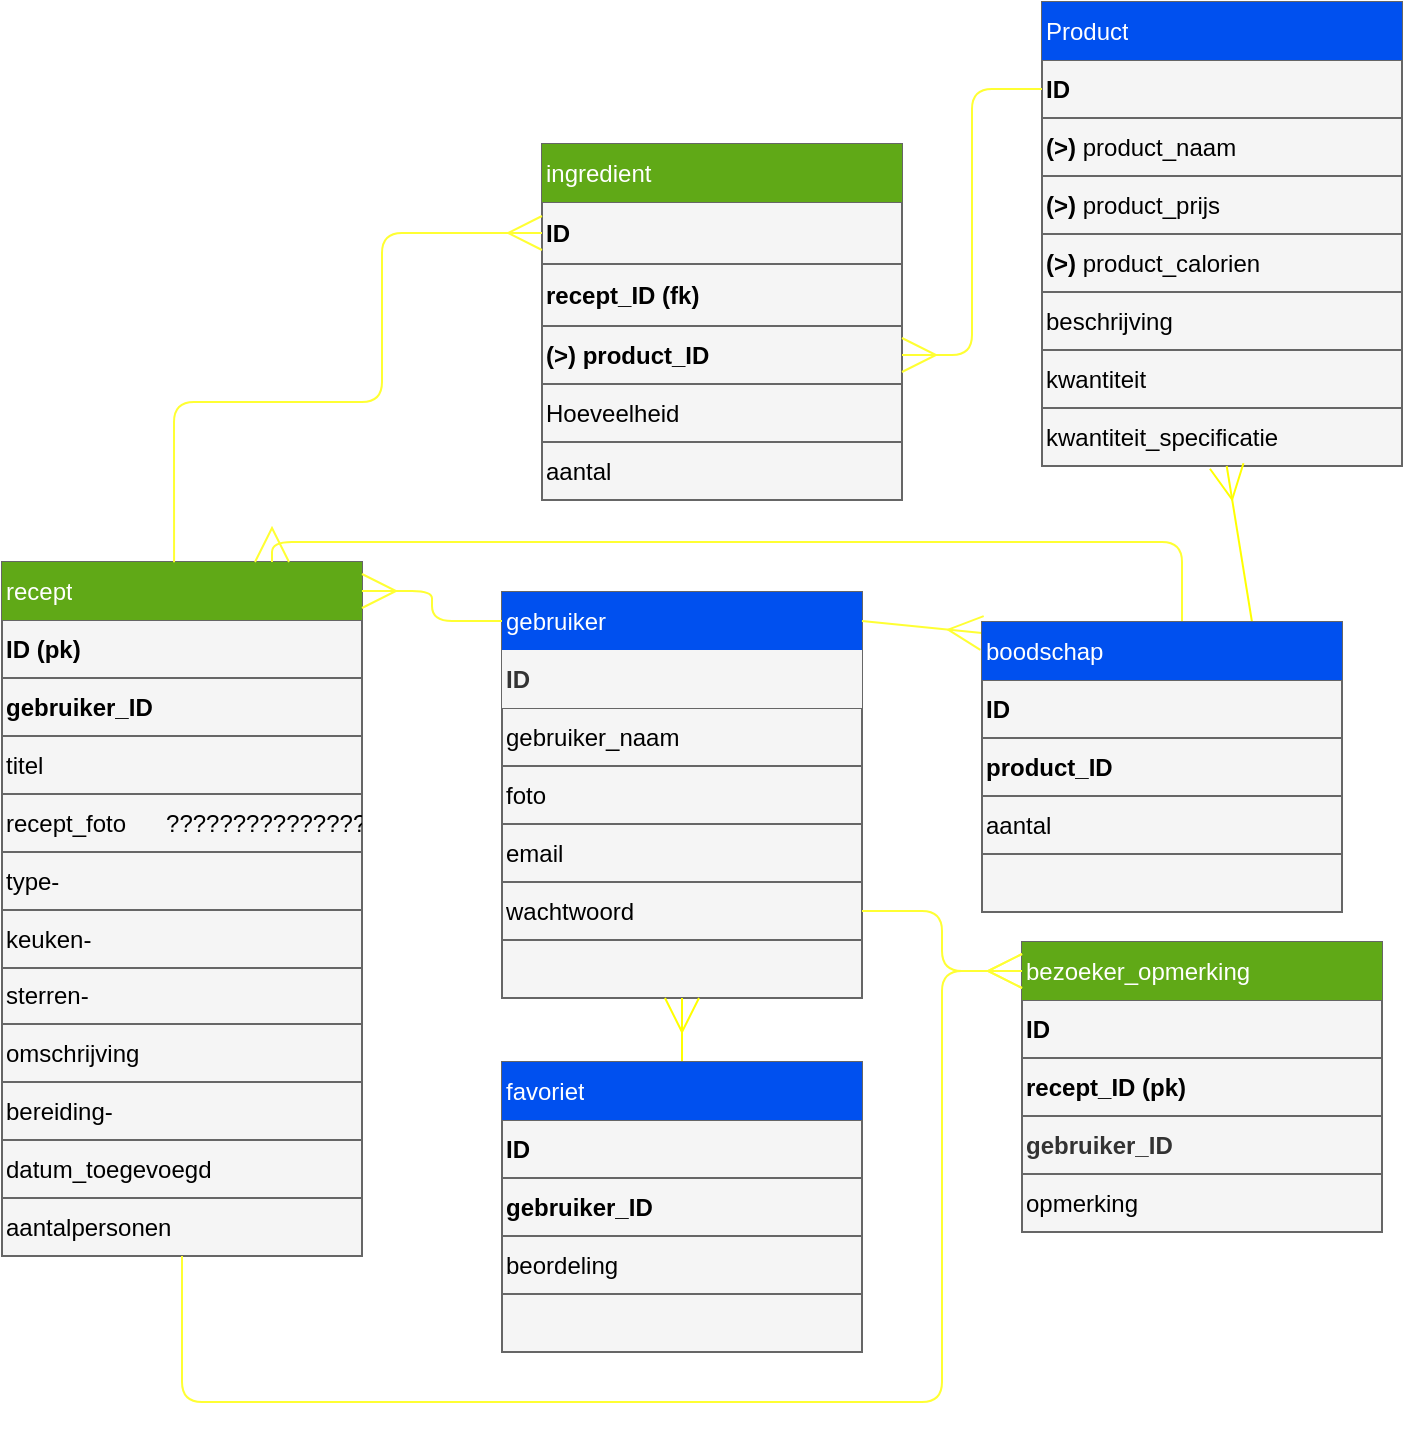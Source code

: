 <mxfile>
    <diagram id="OtLkDVYym_B7sT2r4jCO" name="Page-1">
        <mxGraphModel dx="1280" dy="896" grid="1" gridSize="10" guides="1" tooltips="1" connect="1" arrows="1" fold="1" page="1" pageScale="1" pageWidth="850" pageHeight="1100" math="0" shadow="0">
            <root>
                <mxCell id="0"/>
                <mxCell id="1" parent="0"/>
                <mxCell id="3" value="" style="shape=table;startSize=0;container=1;collapsible=0;childLayout=tableLayout;fillColor=#f5f5f5;fontColor=#000000;strokeColor=#666666;align=left;" parent="1" vertex="1">
                    <mxGeometry x="140" y="390" width="180" height="347" as="geometry"/>
                </mxCell>
                <mxCell id="44" style="shape=tableRow;horizontal=0;startSize=0;swimlaneHead=0;swimlaneBody=0;top=0;left=0;bottom=0;right=0;collapsible=0;dropTarget=0;fillColor=none;points=[[0,0.5],[1,0.5]];portConstraint=eastwest;fontColor=#000000;align=left;" parent="3" vertex="1">
                    <mxGeometry width="180" height="29" as="geometry"/>
                </mxCell>
                <mxCell id="45" value="recept" style="shape=partialRectangle;html=1;whiteSpace=wrap;connectable=0;overflow=hidden;fillColor=#60a917;top=0;left=0;bottom=0;right=0;pointerEvents=1;fontColor=#ffffff;align=left;strokeColor=#2D7600;" parent="44" vertex="1">
                    <mxGeometry width="180" height="29" as="geometry">
                        <mxRectangle width="180" height="29" as="alternateBounds"/>
                    </mxGeometry>
                </mxCell>
                <mxCell id="75" style="shape=tableRow;horizontal=0;startSize=0;swimlaneHead=0;swimlaneBody=0;top=0;left=0;bottom=0;right=0;collapsible=0;dropTarget=0;fillColor=none;points=[[0,0.5],[1,0.5]];portConstraint=eastwest;fontColor=#000000;align=left;" parent="3" vertex="1">
                    <mxGeometry y="29" width="180" height="29" as="geometry"/>
                </mxCell>
                <mxCell id="76" value="&lt;span style=&quot;font-weight: 700;&quot;&gt;ID (pk)&lt;/span&gt;&lt;span style=&quot;font-weight: 700;&quot;&gt;&#9;&lt;/span&gt;" style="shape=partialRectangle;html=1;whiteSpace=wrap;connectable=0;overflow=hidden;fillColor=none;top=0;left=0;bottom=0;right=0;pointerEvents=1;fontColor=#000000;align=left;" parent="75" vertex="1">
                    <mxGeometry width="180" height="29" as="geometry">
                        <mxRectangle width="180" height="29" as="alternateBounds"/>
                    </mxGeometry>
                </mxCell>
                <mxCell id="192" style="shape=tableRow;horizontal=0;startSize=0;swimlaneHead=0;swimlaneBody=0;top=0;left=0;bottom=0;right=0;collapsible=0;dropTarget=0;fillColor=none;points=[[0,0.5],[1,0.5]];portConstraint=eastwest;fontColor=#000000;align=left;" parent="3" vertex="1">
                    <mxGeometry y="58" width="180" height="29" as="geometry"/>
                </mxCell>
                <mxCell id="193" value="&lt;b&gt;gebruiker_ID&lt;/b&gt;" style="shape=partialRectangle;html=1;whiteSpace=wrap;connectable=0;overflow=hidden;fillColor=none;top=0;left=0;bottom=0;right=0;pointerEvents=1;fontColor=#000000;align=left;" parent="192" vertex="1">
                    <mxGeometry width="180" height="29" as="geometry">
                        <mxRectangle width="180" height="29" as="alternateBounds"/>
                    </mxGeometry>
                </mxCell>
                <mxCell id="12" style="shape=tableRow;horizontal=0;startSize=0;swimlaneHead=0;swimlaneBody=0;top=0;left=0;bottom=0;right=0;collapsible=0;dropTarget=0;fillColor=none;points=[[0,0.5],[1,0.5]];portConstraint=eastwest;fontColor=#000000;align=left;" parent="3" vertex="1">
                    <mxGeometry y="87" width="180" height="29" as="geometry"/>
                </mxCell>
                <mxCell id="13" value="titel" style="shape=partialRectangle;html=1;whiteSpace=wrap;connectable=0;overflow=hidden;fillColor=none;top=0;left=0;bottom=0;right=0;pointerEvents=1;fontColor=#000000;align=left;" parent="12" vertex="1">
                    <mxGeometry width="180" height="29" as="geometry">
                        <mxRectangle width="180" height="29" as="alternateBounds"/>
                    </mxGeometry>
                </mxCell>
                <mxCell id="6" value="" style="shape=tableRow;horizontal=0;startSize=0;swimlaneHead=0;swimlaneBody=0;top=0;left=0;bottom=0;right=0;collapsible=0;dropTarget=0;fillColor=none;points=[[0,0.5],[1,0.5]];portConstraint=eastwest;fontColor=#000000;align=left;" parent="3" vertex="1">
                    <mxGeometry y="116" width="180" height="29" as="geometry"/>
                </mxCell>
                <mxCell id="7" value="recept_foto&lt;span style=&quot;white-space: pre;&quot;&gt;&#9;&lt;/span&gt;?????????????????" style="shape=partialRectangle;html=1;whiteSpace=wrap;connectable=0;overflow=hidden;fillColor=none;top=0;left=0;bottom=0;right=0;pointerEvents=1;fontColor=#000000;align=left;" parent="6" vertex="1">
                    <mxGeometry width="180" height="29" as="geometry">
                        <mxRectangle width="180" height="29" as="alternateBounds"/>
                    </mxGeometry>
                </mxCell>
                <mxCell id="8" value="" style="shape=tableRow;horizontal=0;startSize=0;swimlaneHead=0;swimlaneBody=0;top=0;left=0;bottom=0;right=0;collapsible=0;dropTarget=0;fillColor=none;points=[[0,0.5],[1,0.5]];portConstraint=eastwest;fontColor=#000000;align=left;" parent="3" vertex="1">
                    <mxGeometry y="145" width="180" height="29" as="geometry"/>
                </mxCell>
                <mxCell id="9" value="type-" style="shape=partialRectangle;html=1;whiteSpace=wrap;connectable=0;overflow=hidden;fillColor=none;top=0;left=0;bottom=0;right=0;pointerEvents=1;fontColor=#000000;align=left;" parent="8" vertex="1">
                    <mxGeometry width="180" height="29" as="geometry">
                        <mxRectangle width="180" height="29" as="alternateBounds"/>
                    </mxGeometry>
                </mxCell>
                <mxCell id="10" style="shape=tableRow;horizontal=0;startSize=0;swimlaneHead=0;swimlaneBody=0;top=0;left=0;bottom=0;right=0;collapsible=0;dropTarget=0;fillColor=none;points=[[0,0.5],[1,0.5]];portConstraint=eastwest;fontColor=#000000;align=left;" parent="3" vertex="1">
                    <mxGeometry y="174" width="180" height="29" as="geometry"/>
                </mxCell>
                <mxCell id="11" value="keuken-" style="shape=partialRectangle;html=1;whiteSpace=wrap;connectable=0;overflow=hidden;fillColor=none;top=0;left=0;bottom=0;right=0;pointerEvents=1;fontColor=#000000;align=left;" parent="10" vertex="1">
                    <mxGeometry width="180" height="29" as="geometry">
                        <mxRectangle width="180" height="29" as="alternateBounds"/>
                    </mxGeometry>
                </mxCell>
                <mxCell id="14" style="shape=tableRow;horizontal=0;startSize=0;swimlaneHead=0;swimlaneBody=0;top=0;left=0;bottom=0;right=0;collapsible=0;dropTarget=0;fillColor=none;points=[[0,0.5],[1,0.5]];portConstraint=eastwest;fontColor=#000000;align=left;" parent="3" vertex="1">
                    <mxGeometry y="203" width="180" height="28" as="geometry"/>
                </mxCell>
                <mxCell id="15" value="sterren-" style="shape=partialRectangle;html=1;whiteSpace=wrap;connectable=0;overflow=hidden;fillColor=none;top=0;left=0;bottom=0;right=0;pointerEvents=1;fontColor=#000000;align=left;" parent="14" vertex="1">
                    <mxGeometry width="180" height="28" as="geometry">
                        <mxRectangle width="180" height="28" as="alternateBounds"/>
                    </mxGeometry>
                </mxCell>
                <mxCell id="16" style="shape=tableRow;horizontal=0;startSize=0;swimlaneHead=0;swimlaneBody=0;top=0;left=0;bottom=0;right=0;collapsible=0;dropTarget=0;fillColor=none;points=[[0,0.5],[1,0.5]];portConstraint=eastwest;fontColor=#000000;align=left;" parent="3" vertex="1">
                    <mxGeometry y="231" width="180" height="29" as="geometry"/>
                </mxCell>
                <mxCell id="17" value="omschrijving" style="shape=partialRectangle;html=1;whiteSpace=wrap;connectable=0;overflow=hidden;fillColor=none;top=0;left=0;bottom=0;right=0;pointerEvents=1;fontColor=#000000;align=left;" parent="16" vertex="1">
                    <mxGeometry width="180" height="29" as="geometry">
                        <mxRectangle width="180" height="29" as="alternateBounds"/>
                    </mxGeometry>
                </mxCell>
                <mxCell id="27" style="shape=tableRow;horizontal=0;startSize=0;swimlaneHead=0;swimlaneBody=0;top=0;left=0;bottom=0;right=0;collapsible=0;dropTarget=0;fillColor=none;points=[[0,0.5],[1,0.5]];portConstraint=eastwest;fontColor=#000000;align=left;" parent="3" vertex="1">
                    <mxGeometry y="260" width="180" height="29" as="geometry"/>
                </mxCell>
                <mxCell id="28" value="bereiding-" style="shape=partialRectangle;html=1;whiteSpace=wrap;connectable=0;overflow=hidden;fillColor=none;top=0;left=0;bottom=0;right=0;pointerEvents=1;fontColor=#000000;align=left;" parent="27" vertex="1">
                    <mxGeometry width="180" height="29" as="geometry">
                        <mxRectangle width="180" height="29" as="alternateBounds"/>
                    </mxGeometry>
                </mxCell>
                <mxCell id="20" style="shape=tableRow;horizontal=0;startSize=0;swimlaneHead=0;swimlaneBody=0;top=0;left=0;bottom=0;right=0;collapsible=0;dropTarget=0;fillColor=none;points=[[0,0.5],[1,0.5]];portConstraint=eastwest;fontColor=#000000;align=left;" parent="3" vertex="1">
                    <mxGeometry y="289" width="180" height="29" as="geometry"/>
                </mxCell>
                <mxCell id="21" value="datum_toegevoegd" style="shape=partialRectangle;html=1;whiteSpace=wrap;connectable=0;overflow=hidden;fillColor=none;top=0;left=0;bottom=0;right=0;pointerEvents=1;fontColor=#000000;align=left;" parent="20" vertex="1">
                    <mxGeometry width="180" height="29" as="geometry">
                        <mxRectangle width="180" height="29" as="alternateBounds"/>
                    </mxGeometry>
                </mxCell>
                <mxCell id="209" style="shape=tableRow;horizontal=0;startSize=0;swimlaneHead=0;swimlaneBody=0;top=0;left=0;bottom=0;right=0;collapsible=0;dropTarget=0;fillColor=none;points=[[0,0.5],[1,0.5]];portConstraint=eastwest;fontColor=#000000;align=left;" parent="3" vertex="1">
                    <mxGeometry y="318" width="180" height="29" as="geometry"/>
                </mxCell>
                <mxCell id="210" value="aantalpersonen" style="shape=partialRectangle;html=1;whiteSpace=wrap;connectable=0;overflow=hidden;fillColor=none;top=0;left=0;bottom=0;right=0;pointerEvents=1;fontColor=#000000;align=left;" parent="209" vertex="1">
                    <mxGeometry width="180" height="29" as="geometry">
                        <mxRectangle width="180" height="29" as="alternateBounds"/>
                    </mxGeometry>
                </mxCell>
                <mxCell id="48" value="" style="shape=table;startSize=0;container=1;collapsible=0;childLayout=tableLayout;fillColor=#f5f5f5;fontColor=#000000;strokeColor=#666666;align=left;" parent="1" vertex="1">
                    <mxGeometry x="650" y="580" width="180" height="145" as="geometry"/>
                </mxCell>
                <mxCell id="37" style="shape=tableRow;horizontal=0;startSize=0;swimlaneHead=0;swimlaneBody=0;top=0;left=0;bottom=0;right=0;collapsible=0;dropTarget=0;fillColor=none;points=[[0,0.5],[1,0.5]];portConstraint=eastwest;fontColor=#000000;align=left;" parent="48" vertex="1">
                    <mxGeometry width="180" height="29" as="geometry"/>
                </mxCell>
                <mxCell id="38" value="bezoeker_opmerking" style="shape=partialRectangle;html=1;whiteSpace=wrap;connectable=0;overflow=hidden;fillColor=#60a917;top=0;left=0;bottom=0;right=0;pointerEvents=1;fontColor=#ffffff;align=left;strokeColor=#2D7600;" parent="37" vertex="1">
                    <mxGeometry width="180" height="29" as="geometry">
                        <mxRectangle width="180" height="29" as="alternateBounds"/>
                    </mxGeometry>
                </mxCell>
                <mxCell id="51" value="" style="shape=tableRow;horizontal=0;startSize=0;swimlaneHead=0;swimlaneBody=0;top=0;left=0;bottom=0;right=0;collapsible=0;dropTarget=0;fillColor=none;points=[[0,0.5],[1,0.5]];portConstraint=eastwest;fontColor=#000000;align=left;" parent="48" vertex="1">
                    <mxGeometry y="29" width="180" height="29" as="geometry"/>
                </mxCell>
                <mxCell id="52" value="&lt;b&gt;ID&lt;/b&gt;" style="shape=partialRectangle;html=1;whiteSpace=wrap;connectable=0;overflow=hidden;fillColor=none;top=0;left=0;bottom=0;right=0;pointerEvents=1;fontColor=#000000;align=left;" parent="51" vertex="1">
                    <mxGeometry width="180" height="29" as="geometry">
                        <mxRectangle width="180" height="29" as="alternateBounds"/>
                    </mxGeometry>
                </mxCell>
                <mxCell id="101" style="shape=tableRow;horizontal=0;startSize=0;swimlaneHead=0;swimlaneBody=0;top=0;left=0;bottom=0;right=0;collapsible=0;dropTarget=0;fillColor=none;points=[[0,0.5],[1,0.5]];portConstraint=eastwest;fontColor=#000000;align=left;" parent="48" vertex="1">
                    <mxGeometry y="58" width="180" height="29" as="geometry"/>
                </mxCell>
                <mxCell id="102" value="&lt;span style=&quot;font-weight: 700;&quot;&gt;recept_ID (pk)&lt;/span&gt;" style="shape=partialRectangle;html=1;whiteSpace=wrap;connectable=0;overflow=hidden;fillColor=none;top=0;left=0;bottom=0;right=0;pointerEvents=1;fontColor=#000000;align=left;" parent="101" vertex="1">
                    <mxGeometry width="180" height="29" as="geometry">
                        <mxRectangle width="180" height="29" as="alternateBounds"/>
                    </mxGeometry>
                </mxCell>
                <mxCell id="49" style="shape=tableRow;horizontal=0;startSize=0;swimlaneHead=0;swimlaneBody=0;top=0;left=0;bottom=0;right=0;collapsible=0;dropTarget=0;fillColor=none;points=[[0,0.5],[1,0.5]];portConstraint=eastwest;fontColor=#000000;align=left;" parent="48" vertex="1">
                    <mxGeometry y="87" width="180" height="29" as="geometry"/>
                </mxCell>
                <mxCell id="50" value="&lt;b style=&quot;color: rgb(51, 51, 51);&quot;&gt;gebruiker_ID&lt;/b&gt;" style="shape=partialRectangle;html=1;whiteSpace=wrap;connectable=0;overflow=hidden;fillColor=none;top=0;left=0;bottom=0;right=0;pointerEvents=1;fontColor=#000000;align=left;" parent="49" vertex="1">
                    <mxGeometry width="180" height="29" as="geometry">
                        <mxRectangle width="180" height="29" as="alternateBounds"/>
                    </mxGeometry>
                </mxCell>
                <mxCell id="24" style="shape=tableRow;horizontal=0;startSize=0;swimlaneHead=0;swimlaneBody=0;top=0;left=0;bottom=0;right=0;collapsible=0;dropTarget=0;fillColor=none;points=[[0,0.5],[1,0.5]];portConstraint=eastwest;fontColor=#000000;align=left;" parent="48" vertex="1">
                    <mxGeometry y="116" width="180" height="29" as="geometry"/>
                </mxCell>
                <mxCell id="25" value="opmerking" style="shape=partialRectangle;html=1;whiteSpace=wrap;connectable=0;overflow=hidden;fillColor=none;top=0;left=0;bottom=0;right=0;pointerEvents=1;fontColor=#000000;align=left;" parent="24" vertex="1">
                    <mxGeometry width="180" height="29" as="geometry">
                        <mxRectangle width="180" height="29" as="alternateBounds"/>
                    </mxGeometry>
                </mxCell>
                <mxCell id="57" value="" style="shape=table;startSize=0;container=1;collapsible=0;childLayout=tableLayout;fillColor=#f5f5f5;fontColor=#000000;strokeColor=#666666;align=left;" parent="1" vertex="1">
                    <mxGeometry x="410" y="181" width="180" height="178" as="geometry"/>
                </mxCell>
                <mxCell id="58" style="shape=tableRow;horizontal=0;startSize=0;swimlaneHead=0;swimlaneBody=0;top=0;left=0;bottom=0;right=0;collapsible=0;dropTarget=0;fillColor=none;points=[[0,0.5],[1,0.5]];portConstraint=eastwest;fontColor=#000000;align=left;" parent="57" vertex="1">
                    <mxGeometry width="180" height="29" as="geometry"/>
                </mxCell>
                <mxCell id="59" value="ingredient" style="shape=partialRectangle;html=1;whiteSpace=wrap;connectable=0;overflow=hidden;fillColor=#60a917;top=0;left=0;bottom=0;right=0;pointerEvents=1;fontColor=#ffffff;align=left;strokeColor=#2D7600;" parent="58" vertex="1">
                    <mxGeometry width="180" height="29" as="geometry">
                        <mxRectangle width="180" height="29" as="alternateBounds"/>
                    </mxGeometry>
                </mxCell>
                <mxCell id="201" style="shape=tableRow;horizontal=0;startSize=0;swimlaneHead=0;swimlaneBody=0;top=0;left=0;bottom=0;right=0;collapsible=0;dropTarget=0;fillColor=none;points=[[0,0.5],[1,0.5]];portConstraint=eastwest;fontColor=#000000;align=left;" parent="57" vertex="1">
                    <mxGeometry y="29" width="180" height="31" as="geometry"/>
                </mxCell>
                <mxCell id="202" value="ID" style="shape=partialRectangle;html=1;whiteSpace=wrap;connectable=0;overflow=hidden;fillColor=none;top=0;left=0;bottom=0;right=0;pointerEvents=1;fontColor=#000000;align=left;fontStyle=1" parent="201" vertex="1">
                    <mxGeometry width="180" height="31" as="geometry">
                        <mxRectangle width="180" height="31" as="alternateBounds"/>
                    </mxGeometry>
                </mxCell>
                <mxCell id="4" value="" style="shape=tableRow;horizontal=0;startSize=0;swimlaneHead=0;swimlaneBody=0;top=0;left=0;bottom=0;right=0;collapsible=0;dropTarget=0;fillColor=none;points=[[0,0.5],[1,0.5]];portConstraint=eastwest;fontColor=#000000;align=left;" parent="57" vertex="1">
                    <mxGeometry y="60" width="180" height="31" as="geometry"/>
                </mxCell>
                <mxCell id="5" value="recept_ID (fk)&lt;span style=&quot;white-space: pre;&quot;&gt;&#9;&lt;/span&gt;" style="shape=partialRectangle;html=1;whiteSpace=wrap;connectable=0;overflow=hidden;fillColor=none;top=0;left=0;bottom=0;right=0;pointerEvents=1;fontColor=#000000;align=left;fontStyle=1" parent="4" vertex="1">
                    <mxGeometry width="180" height="31" as="geometry">
                        <mxRectangle width="180" height="31" as="alternateBounds"/>
                    </mxGeometry>
                </mxCell>
                <mxCell id="72" style="shape=tableRow;horizontal=0;startSize=0;swimlaneHead=0;swimlaneBody=0;top=0;left=0;bottom=0;right=0;collapsible=0;dropTarget=0;fillColor=none;points=[[0,0.5],[1,0.5]];portConstraint=eastwest;fontColor=#000000;align=left;" parent="57" vertex="1">
                    <mxGeometry y="91" width="180" height="29" as="geometry"/>
                </mxCell>
                <mxCell id="73" value="&lt;b&gt;(&amp;gt;) product_ID&lt;/b&gt;" style="shape=partialRectangle;html=1;whiteSpace=wrap;connectable=0;overflow=hidden;fillColor=none;top=0;left=0;bottom=0;right=0;pointerEvents=1;fontColor=#000000;align=left;" parent="72" vertex="1">
                    <mxGeometry width="180" height="29" as="geometry">
                        <mxRectangle width="180" height="29" as="alternateBounds"/>
                    </mxGeometry>
                </mxCell>
                <mxCell id="66" value="" style="shape=tableRow;horizontal=0;startSize=0;swimlaneHead=0;swimlaneBody=0;top=0;left=0;bottom=0;right=0;collapsible=0;dropTarget=0;fillColor=none;points=[[0,0.5],[1,0.5]];portConstraint=eastwest;fontColor=#000000;align=left;" parent="57" vertex="1">
                    <mxGeometry y="120" width="180" height="29" as="geometry"/>
                </mxCell>
                <mxCell id="67" value="Hoeveelheid" style="shape=partialRectangle;html=1;whiteSpace=wrap;connectable=0;overflow=hidden;fillColor=none;top=0;left=0;bottom=0;right=0;pointerEvents=1;fontColor=#000000;align=left;" parent="66" vertex="1">
                    <mxGeometry width="180" height="29" as="geometry">
                        <mxRectangle width="180" height="29" as="alternateBounds"/>
                    </mxGeometry>
                </mxCell>
                <mxCell id="225" style="shape=tableRow;horizontal=0;startSize=0;swimlaneHead=0;swimlaneBody=0;top=0;left=0;bottom=0;right=0;collapsible=0;dropTarget=0;fillColor=none;points=[[0,0.5],[1,0.5]];portConstraint=eastwest;fontColor=#000000;align=left;" parent="57" vertex="1">
                    <mxGeometry y="149" width="180" height="29" as="geometry"/>
                </mxCell>
                <mxCell id="226" value="aantal" style="shape=partialRectangle;html=1;whiteSpace=wrap;connectable=0;overflow=hidden;fillColor=none;top=0;left=0;bottom=0;right=0;pointerEvents=1;fontColor=#000000;align=left;" parent="225" vertex="1">
                    <mxGeometry width="180" height="29" as="geometry">
                        <mxRectangle width="180" height="29" as="alternateBounds"/>
                    </mxGeometry>
                </mxCell>
                <mxCell id="83" value="" style="shape=table;startSize=0;container=1;collapsible=0;childLayout=tableLayout;fillColor=#f5f5f5;fontColor=#000000;strokeColor=#666666;align=left;" parent="1" vertex="1">
                    <mxGeometry x="660" y="110" width="180" height="232" as="geometry"/>
                </mxCell>
                <mxCell id="84" style="shape=tableRow;horizontal=0;startSize=0;swimlaneHead=0;swimlaneBody=0;top=0;left=0;bottom=0;right=0;collapsible=0;dropTarget=0;fillColor=none;points=[[0,0.5],[1,0.5]];portConstraint=eastwest;fontColor=#000000;align=left;" parent="83" vertex="1">
                    <mxGeometry width="180" height="29" as="geometry"/>
                </mxCell>
                <mxCell id="85" value="Product" style="shape=partialRectangle;html=1;whiteSpace=wrap;connectable=0;overflow=hidden;fillColor=#0050ef;top=0;left=0;bottom=0;right=0;pointerEvents=1;fontColor=#ffffff;align=left;strokeColor=#001DBC;" parent="84" vertex="1">
                    <mxGeometry width="180" height="29" as="geometry">
                        <mxRectangle width="180" height="29" as="alternateBounds"/>
                    </mxGeometry>
                </mxCell>
                <mxCell id="92" value="" style="shape=tableRow;horizontal=0;startSize=0;swimlaneHead=0;swimlaneBody=0;top=0;left=0;bottom=0;right=0;collapsible=0;dropTarget=0;fillColor=none;points=[[0,0.5],[1,0.5]];portConstraint=eastwest;fontColor=#000000;align=left;" parent="83" vertex="1">
                    <mxGeometry y="29" width="180" height="29" as="geometry"/>
                </mxCell>
                <mxCell id="93" value="&lt;b&gt;ID&lt;/b&gt;" style="shape=partialRectangle;html=1;whiteSpace=wrap;connectable=0;overflow=hidden;fillColor=none;top=0;left=0;bottom=0;right=0;pointerEvents=1;fontColor=#000000;align=left;" parent="92" vertex="1">
                    <mxGeometry width="180" height="29" as="geometry">
                        <mxRectangle width="180" height="29" as="alternateBounds"/>
                    </mxGeometry>
                </mxCell>
                <mxCell id="81" style="shape=tableRow;horizontal=0;startSize=0;swimlaneHead=0;swimlaneBody=0;top=0;left=0;bottom=0;right=0;collapsible=0;dropTarget=0;fillColor=none;points=[[0,0.5],[1,0.5]];portConstraint=eastwest;fontColor=#000000;align=left;" parent="83" vertex="1">
                    <mxGeometry y="58" width="180" height="29" as="geometry"/>
                </mxCell>
                <mxCell id="82" value="&lt;b&gt;(&amp;gt;)&amp;nbsp;&lt;/b&gt;product_naam" style="shape=partialRectangle;html=1;whiteSpace=wrap;connectable=0;overflow=hidden;fillColor=none;top=0;left=0;bottom=0;right=0;pointerEvents=1;fontColor=#000000;align=left;" parent="81" vertex="1">
                    <mxGeometry width="180" height="29" as="geometry">
                        <mxRectangle width="180" height="29" as="alternateBounds"/>
                    </mxGeometry>
                </mxCell>
                <mxCell id="62" style="shape=tableRow;horizontal=0;startSize=0;swimlaneHead=0;swimlaneBody=0;top=0;left=0;bottom=0;right=0;collapsible=0;dropTarget=0;fillColor=none;points=[[0,0.5],[1,0.5]];portConstraint=eastwest;fontColor=#000000;align=left;" parent="83" vertex="1">
                    <mxGeometry y="87" width="180" height="29" as="geometry"/>
                </mxCell>
                <mxCell id="63" value="&lt;b&gt;(&amp;gt;)&amp;nbsp;&lt;/b&gt;product_prijs" style="shape=partialRectangle;html=1;whiteSpace=wrap;connectable=0;overflow=hidden;fillColor=none;top=0;left=0;bottom=0;right=0;pointerEvents=1;fontColor=#000000;align=left;" parent="62" vertex="1">
                    <mxGeometry width="180" height="29" as="geometry">
                        <mxRectangle width="180" height="29" as="alternateBounds"/>
                    </mxGeometry>
                </mxCell>
                <mxCell id="64" style="shape=tableRow;horizontal=0;startSize=0;swimlaneHead=0;swimlaneBody=0;top=0;left=0;bottom=0;right=0;collapsible=0;dropTarget=0;fillColor=none;points=[[0,0.5],[1,0.5]];portConstraint=eastwest;fontColor=#000000;align=left;" parent="83" vertex="1">
                    <mxGeometry y="116" width="180" height="29" as="geometry"/>
                </mxCell>
                <mxCell id="65" value="&lt;b&gt;(&amp;gt;)&amp;nbsp;&lt;/b&gt;product_calorien" style="shape=partialRectangle;html=1;whiteSpace=wrap;connectable=0;overflow=hidden;fillColor=none;top=0;left=0;bottom=0;right=0;pointerEvents=1;fontColor=#000000;align=left;" parent="64" vertex="1">
                    <mxGeometry width="180" height="29" as="geometry">
                        <mxRectangle width="180" height="29" as="alternateBounds"/>
                    </mxGeometry>
                </mxCell>
                <mxCell id="235" style="shape=tableRow;horizontal=0;startSize=0;swimlaneHead=0;swimlaneBody=0;top=0;left=0;bottom=0;right=0;collapsible=0;dropTarget=0;fillColor=none;points=[[0,0.5],[1,0.5]];portConstraint=eastwest;fontColor=#000000;align=left;" parent="83" vertex="1">
                    <mxGeometry y="145" width="180" height="29" as="geometry"/>
                </mxCell>
                <mxCell id="236" value="beschrijving" style="shape=partialRectangle;html=1;whiteSpace=wrap;connectable=0;overflow=hidden;fillColor=none;top=0;left=0;bottom=0;right=0;pointerEvents=1;fontColor=#000000;align=left;" parent="235" vertex="1">
                    <mxGeometry width="180" height="29" as="geometry">
                        <mxRectangle width="180" height="29" as="alternateBounds"/>
                    </mxGeometry>
                </mxCell>
                <mxCell id="238" style="shape=tableRow;horizontal=0;startSize=0;swimlaneHead=0;swimlaneBody=0;top=0;left=0;bottom=0;right=0;collapsible=0;dropTarget=0;fillColor=none;points=[[0,0.5],[1,0.5]];portConstraint=eastwest;fontColor=#000000;align=left;" vertex="1" parent="83">
                    <mxGeometry y="174" width="180" height="29" as="geometry"/>
                </mxCell>
                <mxCell id="239" value="kwantiteit" style="shape=partialRectangle;html=1;whiteSpace=wrap;connectable=0;overflow=hidden;fillColor=none;top=0;left=0;bottom=0;right=0;pointerEvents=1;fontColor=#000000;align=left;" vertex="1" parent="238">
                    <mxGeometry width="180" height="29" as="geometry">
                        <mxRectangle width="180" height="29" as="alternateBounds"/>
                    </mxGeometry>
                </mxCell>
                <mxCell id="240" style="shape=tableRow;horizontal=0;startSize=0;swimlaneHead=0;swimlaneBody=0;top=0;left=0;bottom=0;right=0;collapsible=0;dropTarget=0;fillColor=none;points=[[0,0.5],[1,0.5]];portConstraint=eastwest;fontColor=#000000;align=left;" vertex="1" parent="83">
                    <mxGeometry y="203" width="180" height="29" as="geometry"/>
                </mxCell>
                <mxCell id="241" value="kwantiteit_specificatie" style="shape=partialRectangle;html=1;whiteSpace=wrap;connectable=0;overflow=hidden;fillColor=none;top=0;left=0;bottom=0;right=0;pointerEvents=1;fontColor=#000000;align=left;" vertex="1" parent="240">
                    <mxGeometry width="180" height="29" as="geometry">
                        <mxRectangle width="180" height="29" as="alternateBounds"/>
                    </mxGeometry>
                </mxCell>
                <mxCell id="103" value="" style="shape=table;startSize=0;container=1;collapsible=0;childLayout=tableLayout;fillColor=#f5f5f5;fontColor=#000000;strokeColor=#666666;align=left;" parent="1" vertex="1">
                    <mxGeometry x="390" y="405" width="180" height="203" as="geometry"/>
                </mxCell>
                <mxCell id="104" style="shape=tableRow;horizontal=0;startSize=0;swimlaneHead=0;swimlaneBody=0;top=0;left=0;bottom=0;right=0;collapsible=0;dropTarget=0;fillColor=none;points=[[0,0.5],[1,0.5]];portConstraint=eastwest;fontColor=#000000;align=left;" parent="103" vertex="1">
                    <mxGeometry width="180" height="29" as="geometry"/>
                </mxCell>
                <mxCell id="105" value="gebruiker" style="shape=partialRectangle;html=1;whiteSpace=wrap;connectable=0;overflow=hidden;fillColor=#0050ef;top=0;left=0;bottom=0;right=0;pointerEvents=1;fontColor=#ffffff;align=left;strokeColor=#001DBC;" parent="104" vertex="1">
                    <mxGeometry width="180" height="29" as="geometry">
                        <mxRectangle width="180" height="29" as="alternateBounds"/>
                    </mxGeometry>
                </mxCell>
                <mxCell id="189" style="shape=tableRow;horizontal=0;startSize=0;swimlaneHead=0;swimlaneBody=0;top=0;left=0;bottom=0;right=0;collapsible=0;dropTarget=0;fillColor=none;points=[[0,0.5],[1,0.5]];portConstraint=eastwest;fontColor=#000000;align=left;" parent="103" vertex="1">
                    <mxGeometry y="29" width="180" height="29" as="geometry"/>
                </mxCell>
                <mxCell id="190" value="&lt;b&gt;ID&lt;/b&gt;" style="shape=partialRectangle;html=1;whiteSpace=wrap;connectable=0;overflow=hidden;fillColor=#f5f5f5;top=0;left=0;bottom=0;right=0;pointerEvents=1;fontColor=#333333;align=left;strokeColor=#666666;" parent="189" vertex="1">
                    <mxGeometry width="180" height="29" as="geometry">
                        <mxRectangle width="180" height="29" as="alternateBounds"/>
                    </mxGeometry>
                </mxCell>
                <mxCell id="108" style="shape=tableRow;horizontal=0;startSize=0;swimlaneHead=0;swimlaneBody=0;top=0;left=0;bottom=0;right=0;collapsible=0;dropTarget=0;fillColor=none;points=[[0,0.5],[1,0.5]];portConstraint=eastwest;fontColor=#000000;align=left;" parent="103" vertex="1">
                    <mxGeometry y="58" width="180" height="29" as="geometry"/>
                </mxCell>
                <mxCell id="109" value="gebruiker_naam" style="shape=partialRectangle;html=1;whiteSpace=wrap;connectable=0;overflow=hidden;fillColor=none;top=0;left=0;bottom=0;right=0;pointerEvents=1;fontColor=#000000;align=left;" parent="108" vertex="1">
                    <mxGeometry width="180" height="29" as="geometry">
                        <mxRectangle width="180" height="29" as="alternateBounds"/>
                    </mxGeometry>
                </mxCell>
                <mxCell id="215" style="shape=tableRow;horizontal=0;startSize=0;swimlaneHead=0;swimlaneBody=0;top=0;left=0;bottom=0;right=0;collapsible=0;dropTarget=0;fillColor=none;points=[[0,0.5],[1,0.5]];portConstraint=eastwest;fontColor=#000000;align=left;" parent="103" vertex="1">
                    <mxGeometry y="87" width="180" height="29" as="geometry"/>
                </mxCell>
                <mxCell id="216" value="foto" style="shape=partialRectangle;html=1;whiteSpace=wrap;connectable=0;overflow=hidden;fillColor=none;top=0;left=0;bottom=0;right=0;pointerEvents=1;fontColor=#000000;align=left;" parent="215" vertex="1">
                    <mxGeometry width="180" height="29" as="geometry">
                        <mxRectangle width="180" height="29" as="alternateBounds"/>
                    </mxGeometry>
                </mxCell>
                <mxCell id="110" style="shape=tableRow;horizontal=0;startSize=0;swimlaneHead=0;swimlaneBody=0;top=0;left=0;bottom=0;right=0;collapsible=0;dropTarget=0;fillColor=none;points=[[0,0.5],[1,0.5]];portConstraint=eastwest;fontColor=#000000;align=left;" parent="103" vertex="1">
                    <mxGeometry y="116" width="180" height="29" as="geometry"/>
                </mxCell>
                <mxCell id="111" value="email" style="shape=partialRectangle;html=1;whiteSpace=wrap;connectable=0;overflow=hidden;fillColor=none;top=0;left=0;bottom=0;right=0;pointerEvents=1;fontColor=#000000;align=left;" parent="110" vertex="1">
                    <mxGeometry width="180" height="29" as="geometry">
                        <mxRectangle width="180" height="29" as="alternateBounds"/>
                    </mxGeometry>
                </mxCell>
                <mxCell id="112" style="shape=tableRow;horizontal=0;startSize=0;swimlaneHead=0;swimlaneBody=0;top=0;left=0;bottom=0;right=0;collapsible=0;dropTarget=0;fillColor=none;points=[[0,0.5],[1,0.5]];portConstraint=eastwest;fontColor=#000000;align=left;" parent="103" vertex="1">
                    <mxGeometry y="145" width="180" height="29" as="geometry"/>
                </mxCell>
                <mxCell id="113" value="wachtwoord" style="shape=partialRectangle;html=1;whiteSpace=wrap;connectable=0;overflow=hidden;fillColor=none;top=0;left=0;bottom=0;right=0;pointerEvents=1;fontColor=#000000;align=left;" parent="112" vertex="1">
                    <mxGeometry width="180" height="29" as="geometry">
                        <mxRectangle width="180" height="29" as="alternateBounds"/>
                    </mxGeometry>
                </mxCell>
                <mxCell id="219" style="shape=tableRow;horizontal=0;startSize=0;swimlaneHead=0;swimlaneBody=0;top=0;left=0;bottom=0;right=0;collapsible=0;dropTarget=0;fillColor=none;points=[[0,0.5],[1,0.5]];portConstraint=eastwest;fontColor=#000000;align=left;" parent="103" vertex="1">
                    <mxGeometry y="174" width="180" height="29" as="geometry"/>
                </mxCell>
                <mxCell id="220" value="" style="shape=partialRectangle;html=1;whiteSpace=wrap;connectable=0;overflow=hidden;fillColor=none;top=0;left=0;bottom=0;right=0;pointerEvents=1;fontColor=#000000;align=left;" parent="219" vertex="1">
                    <mxGeometry width="180" height="29" as="geometry">
                        <mxRectangle width="180" height="29" as="alternateBounds"/>
                    </mxGeometry>
                </mxCell>
                <mxCell id="194" style="edgeStyle=none;html=1;exitX=1;exitY=0.5;exitDx=0;exitDy=0;endArrow=ERmany;endFill=0;endSize=15;strokeColor=#FFFF33;shadow=0;" parent="1" source="104" target="162" edge="1">
                    <mxGeometry relative="1" as="geometry">
                        <mxPoint x="1110" y="500" as="targetPoint"/>
                    </mxGeometry>
                </mxCell>
                <mxCell id="230" style="edgeStyle=orthogonalEdgeStyle;html=1;entryX=0.75;entryY=0;entryDx=0;entryDy=0;shadow=0;strokeColor=#FFFF33;fontColor=#000000;endArrow=ERmany;endFill=0;endSize=15;" parent="1" target="3" edge="1" source="162">
                    <mxGeometry relative="1" as="geometry">
                        <mxPoint x="730" y="410" as="sourcePoint"/>
                        <Array as="points">
                            <mxPoint x="730" y="380"/>
                            <mxPoint x="275" y="380"/>
                        </Array>
                    </mxGeometry>
                </mxCell>
                <mxCell id="263" style="edgeStyle=none;html=1;exitX=0.75;exitY=0;exitDx=0;exitDy=0;strokeColor=#FFFF00;endArrow=ERmany;endFill=0;endSize=15;" edge="1" parent="1" source="161" target="240">
                    <mxGeometry relative="1" as="geometry"/>
                </mxCell>
                <mxCell id="161" value="" style="shape=table;startSize=0;container=1;collapsible=0;childLayout=tableLayout;fillColor=#f5f5f5;fontColor=#000000;strokeColor=#666666;align=left;" parent="1" vertex="1">
                    <mxGeometry x="630" y="420" width="180" height="145" as="geometry"/>
                </mxCell>
                <mxCell id="162" style="shape=tableRow;horizontal=0;startSize=0;swimlaneHead=0;swimlaneBody=0;top=0;left=0;bottom=0;right=0;collapsible=0;dropTarget=0;fillColor=none;points=[[0,0.5],[1,0.5]];portConstraint=eastwest;fontColor=#000000;align=left;" parent="161" vertex="1">
                    <mxGeometry width="180" height="29" as="geometry"/>
                </mxCell>
                <mxCell id="163" value="boodschap" style="shape=partialRectangle;html=1;whiteSpace=wrap;connectable=0;overflow=hidden;fillColor=#0050ef;top=0;left=0;bottom=0;right=0;pointerEvents=1;fontColor=#ffffff;align=left;strokeColor=#001DBC;" parent="162" vertex="1">
                    <mxGeometry width="180" height="29" as="geometry">
                        <mxRectangle width="180" height="29" as="alternateBounds"/>
                    </mxGeometry>
                </mxCell>
                <mxCell id="168" style="shape=tableRow;horizontal=0;startSize=0;swimlaneHead=0;swimlaneBody=0;top=0;left=0;bottom=0;right=0;collapsible=0;dropTarget=0;fillColor=none;points=[[0,0.5],[1,0.5]];portConstraint=eastwest;fontColor=#000000;align=left;" parent="161" vertex="1">
                    <mxGeometry y="29" width="180" height="29" as="geometry"/>
                </mxCell>
                <mxCell id="169" value="&lt;b&gt;ID&lt;/b&gt;" style="shape=partialRectangle;html=1;whiteSpace=wrap;connectable=0;overflow=hidden;fillColor=none;top=0;left=0;bottom=0;right=0;pointerEvents=1;fontColor=#000000;align=left;" parent="168" vertex="1">
                    <mxGeometry width="180" height="29" as="geometry">
                        <mxRectangle width="180" height="29" as="alternateBounds"/>
                    </mxGeometry>
                </mxCell>
                <mxCell id="164" value="" style="shape=tableRow;horizontal=0;startSize=0;swimlaneHead=0;swimlaneBody=0;top=0;left=0;bottom=0;right=0;collapsible=0;dropTarget=0;fillColor=none;points=[[0,0.5],[1,0.5]];portConstraint=eastwest;fontColor=#000000;align=left;" parent="161" vertex="1">
                    <mxGeometry y="58" width="180" height="29" as="geometry"/>
                </mxCell>
                <mxCell id="165" value="&lt;b&gt;product_ID&lt;/b&gt;" style="shape=partialRectangle;html=1;whiteSpace=wrap;connectable=0;overflow=hidden;fillColor=none;top=0;left=0;bottom=0;right=0;pointerEvents=1;fontColor=#000000;align=left;" parent="164" vertex="1">
                    <mxGeometry width="180" height="29" as="geometry">
                        <mxRectangle width="180" height="29" as="alternateBounds"/>
                    </mxGeometry>
                </mxCell>
                <mxCell id="166" style="shape=tableRow;horizontal=0;startSize=0;swimlaneHead=0;swimlaneBody=0;top=0;left=0;bottom=0;right=0;collapsible=0;dropTarget=0;fillColor=none;points=[[0,0.5],[1,0.5]];portConstraint=eastwest;fontColor=#000000;align=left;" parent="161" vertex="1">
                    <mxGeometry y="87" width="180" height="29" as="geometry"/>
                </mxCell>
                <mxCell id="167" value="aantal" style="shape=partialRectangle;html=1;whiteSpace=wrap;connectable=0;overflow=hidden;fillColor=none;top=0;left=0;bottom=0;right=0;pointerEvents=1;fontColor=#000000;align=left;" parent="166" vertex="1">
                    <mxGeometry width="180" height="29" as="geometry">
                        <mxRectangle width="180" height="29" as="alternateBounds"/>
                    </mxGeometry>
                </mxCell>
                <mxCell id="170" style="shape=tableRow;horizontal=0;startSize=0;swimlaneHead=0;swimlaneBody=0;top=0;left=0;bottom=0;right=0;collapsible=0;dropTarget=0;fillColor=none;points=[[0,0.5],[1,0.5]];portConstraint=eastwest;fontColor=#000000;align=left;" parent="161" vertex="1">
                    <mxGeometry y="116" width="180" height="29" as="geometry"/>
                </mxCell>
                <mxCell id="171" value="" style="shape=partialRectangle;html=1;whiteSpace=wrap;connectable=0;overflow=hidden;fillColor=none;top=0;left=0;bottom=0;right=0;pointerEvents=1;fontColor=#000000;align=left;" parent="170" vertex="1">
                    <mxGeometry width="180" height="29" as="geometry">
                        <mxRectangle width="180" height="29" as="alternateBounds"/>
                    </mxGeometry>
                </mxCell>
                <mxCell id="204" style="edgeStyle=orthogonalEdgeStyle;html=1;exitX=0.478;exitY=0.004;exitDx=0;exitDy=0;shadow=0;strokeColor=#FFFF33;fontColor=#000000;endArrow=ERmany;endFill=0;endSize=15;entryX=0;entryY=0.5;entryDx=0;entryDy=0;exitPerimeter=0;" parent="1" source="44" target="201" edge="1">
                    <mxGeometry relative="1" as="geometry">
                        <mxPoint x="410" y="104" as="targetPoint"/>
                        <Array as="points">
                            <mxPoint x="226" y="310"/>
                            <mxPoint x="330" y="310"/>
                            <mxPoint x="330" y="226"/>
                        </Array>
                    </mxGeometry>
                </mxCell>
                <mxCell id="212" style="edgeStyle=orthogonalEdgeStyle;html=1;exitX=0;exitY=0.5;exitDx=0;exitDy=0;shadow=0;strokeColor=#FFFF33;fontColor=#000000;endArrow=ERmany;endFill=0;endSize=15;" parent="1" source="104" target="44" edge="1">
                    <mxGeometry relative="1" as="geometry"/>
                </mxCell>
                <mxCell id="214" style="edgeStyle=orthogonalEdgeStyle;html=1;exitX=0;exitY=0.5;exitDx=0;exitDy=0;entryX=1;entryY=0.5;entryDx=0;entryDy=0;shadow=0;strokeColor=#FFFF33;fontColor=#000000;endArrow=ERmany;endFill=0;endSize=15;" parent="1" source="92" target="72" edge="1">
                    <mxGeometry relative="1" as="geometry"/>
                </mxCell>
                <mxCell id="218" style="edgeStyle=orthogonalEdgeStyle;html=1;exitX=0.373;exitY=1.01;exitDx=0;exitDy=0;entryX=0;entryY=0.5;entryDx=0;entryDy=0;shadow=0;strokeColor=#FFFF33;fontColor=#000000;endArrow=ERmany;endFill=0;endSize=15;exitPerimeter=0;" parent="1" target="192" edge="1">
                    <mxGeometry relative="1" as="geometry"/>
                </mxCell>
                <mxCell id="221" style="edgeStyle=orthogonalEdgeStyle;html=1;entryX=0;entryY=0.5;entryDx=0;entryDy=0;shadow=0;strokeColor=#FFFF33;fontColor=#000000;endArrow=ERmany;endFill=0;endSize=15;" parent="1" source="209" target="37" edge="1">
                    <mxGeometry relative="1" as="geometry">
                        <Array as="points">
                            <mxPoint x="230" y="810"/>
                            <mxPoint x="610" y="810"/>
                            <mxPoint x="610" y="595"/>
                        </Array>
                        <mxPoint x="360" y="760" as="sourcePoint"/>
                    </mxGeometry>
                </mxCell>
                <mxCell id="237" style="edgeStyle=orthogonalEdgeStyle;html=1;exitX=1;exitY=0.5;exitDx=0;exitDy=0;shadow=0;strokeColor=#FFFF33;fontColor=#000000;endArrow=ERmany;endFill=0;endSize=15;" parent="1" source="112" target="37" edge="1">
                    <mxGeometry relative="1" as="geometry"/>
                </mxCell>
                <mxCell id="262" style="edgeStyle=none;html=1;exitX=0.5;exitY=0;exitDx=0;exitDy=0;endSize=15;strokeColor=#FFFF00;endArrow=ERmany;endFill=0;" edge="1" parent="1" source="250" target="219">
                    <mxGeometry relative="1" as="geometry"/>
                </mxCell>
                <mxCell id="250" value="" style="shape=table;startSize=0;container=1;collapsible=0;childLayout=tableLayout;fillColor=#f5f5f5;fontColor=#000000;strokeColor=#666666;align=left;" vertex="1" parent="1">
                    <mxGeometry x="390" y="640" width="180" height="145" as="geometry"/>
                </mxCell>
                <mxCell id="251" style="shape=tableRow;horizontal=0;startSize=0;swimlaneHead=0;swimlaneBody=0;top=0;left=0;bottom=0;right=0;collapsible=0;dropTarget=0;fillColor=none;points=[[0,0.5],[1,0.5]];portConstraint=eastwest;fontColor=#000000;align=left;" vertex="1" parent="250">
                    <mxGeometry width="180" height="29" as="geometry"/>
                </mxCell>
                <mxCell id="252" value="favoriet" style="shape=partialRectangle;html=1;whiteSpace=wrap;connectable=0;overflow=hidden;fillColor=#0050ef;top=0;left=0;bottom=0;right=0;pointerEvents=1;fontColor=#ffffff;align=left;strokeColor=#001DBC;" vertex="1" parent="251">
                    <mxGeometry width="180" height="29" as="geometry">
                        <mxRectangle width="180" height="29" as="alternateBounds"/>
                    </mxGeometry>
                </mxCell>
                <mxCell id="253" style="shape=tableRow;horizontal=0;startSize=0;swimlaneHead=0;swimlaneBody=0;top=0;left=0;bottom=0;right=0;collapsible=0;dropTarget=0;fillColor=none;points=[[0,0.5],[1,0.5]];portConstraint=eastwest;fontColor=#000000;align=left;" vertex="1" parent="250">
                    <mxGeometry y="29" width="180" height="29" as="geometry"/>
                </mxCell>
                <mxCell id="254" value="&lt;b&gt;ID&lt;/b&gt;" style="shape=partialRectangle;html=1;whiteSpace=wrap;connectable=0;overflow=hidden;fillColor=none;top=0;left=0;bottom=0;right=0;pointerEvents=1;fontColor=#000000;align=left;" vertex="1" parent="253">
                    <mxGeometry width="180" height="29" as="geometry">
                        <mxRectangle width="180" height="29" as="alternateBounds"/>
                    </mxGeometry>
                </mxCell>
                <mxCell id="255" value="" style="shape=tableRow;horizontal=0;startSize=0;swimlaneHead=0;swimlaneBody=0;top=0;left=0;bottom=0;right=0;collapsible=0;dropTarget=0;fillColor=none;points=[[0,0.5],[1,0.5]];portConstraint=eastwest;fontColor=#000000;align=left;" vertex="1" parent="250">
                    <mxGeometry y="58" width="180" height="29" as="geometry"/>
                </mxCell>
                <mxCell id="256" value="&lt;b&gt;gebruiker_ID&lt;/b&gt;" style="shape=partialRectangle;html=1;whiteSpace=wrap;connectable=0;overflow=hidden;fillColor=none;top=0;left=0;bottom=0;right=0;pointerEvents=1;fontColor=#000000;align=left;" vertex="1" parent="255">
                    <mxGeometry width="180" height="29" as="geometry">
                        <mxRectangle width="180" height="29" as="alternateBounds"/>
                    </mxGeometry>
                </mxCell>
                <mxCell id="257" style="shape=tableRow;horizontal=0;startSize=0;swimlaneHead=0;swimlaneBody=0;top=0;left=0;bottom=0;right=0;collapsible=0;dropTarget=0;fillColor=none;points=[[0,0.5],[1,0.5]];portConstraint=eastwest;fontColor=#000000;align=left;" vertex="1" parent="250">
                    <mxGeometry y="87" width="180" height="29" as="geometry"/>
                </mxCell>
                <mxCell id="258" value="beordeling" style="shape=partialRectangle;html=1;whiteSpace=wrap;connectable=0;overflow=hidden;fillColor=none;top=0;left=0;bottom=0;right=0;pointerEvents=1;fontColor=#000000;align=left;" vertex="1" parent="257">
                    <mxGeometry width="180" height="29" as="geometry">
                        <mxRectangle width="180" height="29" as="alternateBounds"/>
                    </mxGeometry>
                </mxCell>
                <mxCell id="259" style="shape=tableRow;horizontal=0;startSize=0;swimlaneHead=0;swimlaneBody=0;top=0;left=0;bottom=0;right=0;collapsible=0;dropTarget=0;fillColor=none;points=[[0,0.5],[1,0.5]];portConstraint=eastwest;fontColor=#000000;align=left;" vertex="1" parent="250">
                    <mxGeometry y="116" width="180" height="29" as="geometry"/>
                </mxCell>
                <mxCell id="260" value="" style="shape=partialRectangle;html=1;whiteSpace=wrap;connectable=0;overflow=hidden;fillColor=none;top=0;left=0;bottom=0;right=0;pointerEvents=1;fontColor=#000000;align=left;" vertex="1" parent="259">
                    <mxGeometry width="180" height="29" as="geometry">
                        <mxRectangle width="180" height="29" as="alternateBounds"/>
                    </mxGeometry>
                </mxCell>
            </root>
        </mxGraphModel>
    </diagram>
</mxfile>